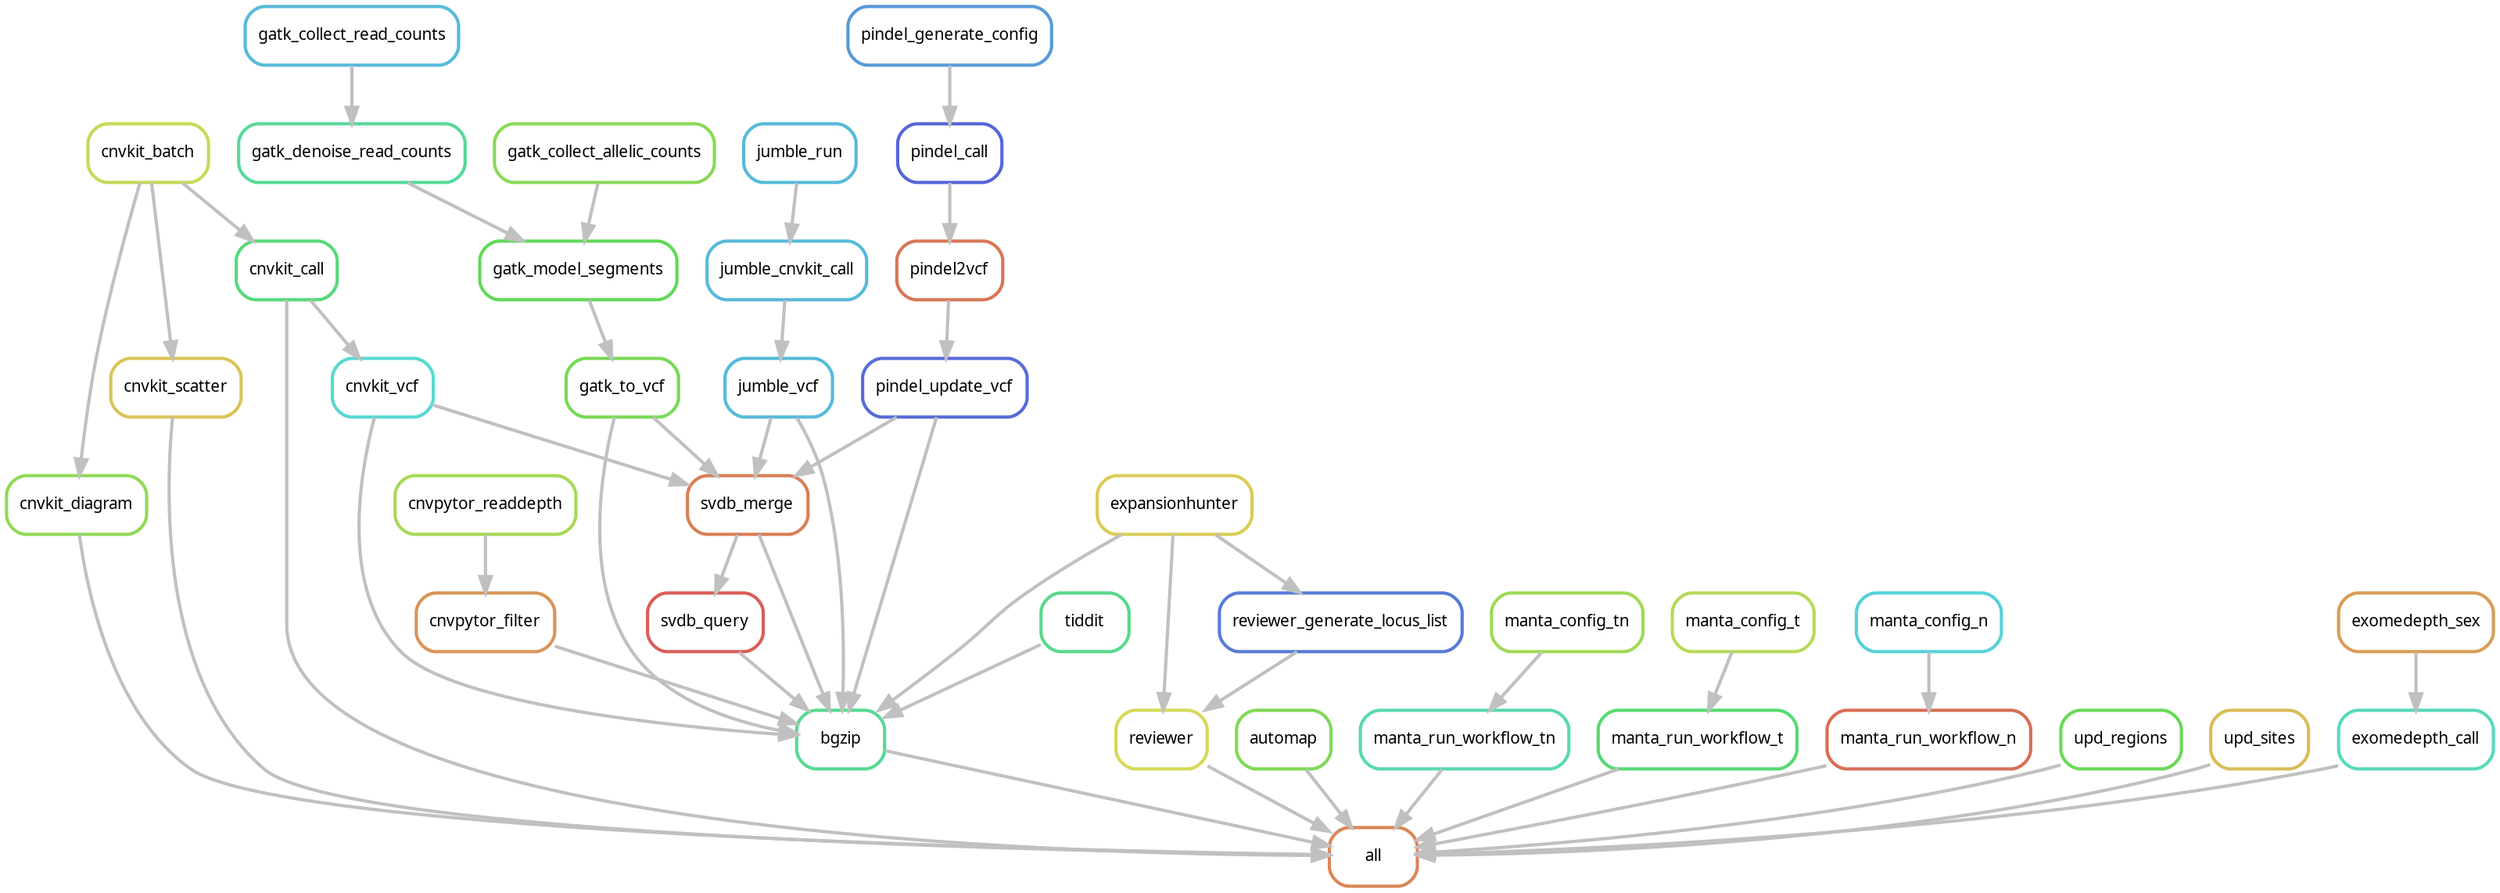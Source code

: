 digraph snakemake_dag {
    graph[bgcolor=white, margin=0];
    node[shape=box, style=rounded, fontname=sans,                 fontsize=10, penwidth=2];
    edge[penwidth=2, color=grey];
	0[label = "all", color = "0.06 0.6 0.85", style="rounded"];
	1[label = "cnvkit_call", color = "0.38 0.6 0.85", style="rounded"];
	2[label = "cnvkit_batch", color = "0.19 0.6 0.85", style="rounded"];
	3[label = "cnvkit_diagram", color = "0.26 0.6 0.85", style="rounded"];
	4[label = "cnvkit_scatter", color = "0.14 0.6 0.85", style="rounded"];
	5[label = "bgzip", color = "0.41 0.6 0.85", style="rounded"];
	6[label = "cnvkit_vcf", color = "0.49 0.6 0.85", style="rounded"];
	7[label = "cnvpytor_filter", color = "0.08 0.6 0.85", style="rounded"];
	8[label = "cnvpytor_readdepth", color = "0.23 0.6 0.85", style="rounded"];
	9[label = "expansionhunter", color = "0.15 0.6 0.85", style="rounded"];
	10[label = "gatk_to_vcf", color = "0.29 0.6 0.85", style="rounded"];
	11[label = "gatk_model_segments", color = "0.32 0.6 0.85", style="rounded"];
	12[label = "gatk_collect_allelic_counts", color = "0.27 0.6 0.85", style="rounded"];
	13[label = "gatk_denoise_read_counts", color = "0.42 0.6 0.85", style="rounded"];
	14[label = "gatk_collect_read_counts", color = "0.54 0.6 0.85", style="rounded"];
    35[label = "jumble_run", color = "0.54 0.6 0.85", style="rounded"];
    36[label = "jumble_cnvkit_call", color = "0.54 0.6 0.85", style="rounded"];
    37[label = "jumble_vcf", color = "0.54 0.6 0.85", style="rounded"];
	15[label = "svdb_merge", color = "0.05 0.6 0.85", style="rounded"];
	16[label = "pindel_update_vcf", color = "0.64 0.6 0.85", style="rounded"];
	17[label = "pindel2vcf", color = "0.04 0.6 0.85", style="rounded"];
	18[label = "pindel_call", color = "0.65 0.6 0.85", style="rounded"];
	19[label = "pindel_generate_config", color = "0.58 0.6 0.85", style="rounded"];
	20[label = "svdb_query", color = "0.01 0.6 0.85", style="rounded"];
	21[label = "exomedepth_sex", color = "0.09 0.6 0.85", style="rounded"];
	22[label = "tiddit", color = "0.40 0.6 0.85", style="rounded"];
	23[label = "reviewer", color = "0.17 0.6 0.85", style="rounded"];
	24[label = "reviewer_generate_locus_list", color = "0.62 0.6 0.85", style="rounded"];
	25[label = "automap", color = "0.28 0.6 0.85", style="rounded"];
	26[label = "manta_run_workflow_tn", color = "0.45 0.6 0.85", style="rounded"];
	27[label = "manta_config_tn", color = "0.24 0.6 0.85", style="rounded"];
	28[label = "manta_run_workflow_t", color = "0.37 0.6 0.85", style="rounded"];
	29[label = "manta_config_t", color = "0.21 0.6 0.85", style="rounded"];
	30[label = "manta_run_workflow_n", color = "0.03 0.6 0.85", style="rounded"];
	31[label = "manta_config_n", color = "0.51 0.6 0.85", style="rounded"];
	32[label = "upd_regions", color = "0.31 0.6 0.85", style="rounded"];
	33[label = "upd_sites", color = "0.13 0.6 0.85", style="rounded"];
	34[label = "exomedepth_call", color = "0.46 0.6 0.85", style="rounded"];
    35 -> 36
    36 -> 37
    37 -> 15
    37 -> 5
	30 -> 0
	28 -> 0
	1 -> 0
	5 -> 0
	3 -> 0
	26 -> 0
	25 -> 0
	32 -> 0
	34 -> 0
	33 -> 0
	4 -> 0
	23 -> 0
	2 -> 1
	2 -> 3
	2 -> 4
	20 -> 5
	22 -> 5
	15 -> 5
	10 -> 5
	7 -> 5
	6 -> 5
	16 -> 5
	9 -> 5
	1 -> 6
	8 -> 7
	11 -> 10
	13 -> 11
	12 -> 11
	14 -> 13
	6 -> 15
	16 -> 15
	10 -> 15
	17 -> 16
	18 -> 17
	19 -> 18
	15 -> 20
	9 -> 23
	24 -> 23
	9 -> 24
	27 -> 26
	29 -> 28
	31 -> 30
	21 -> 34
}            

